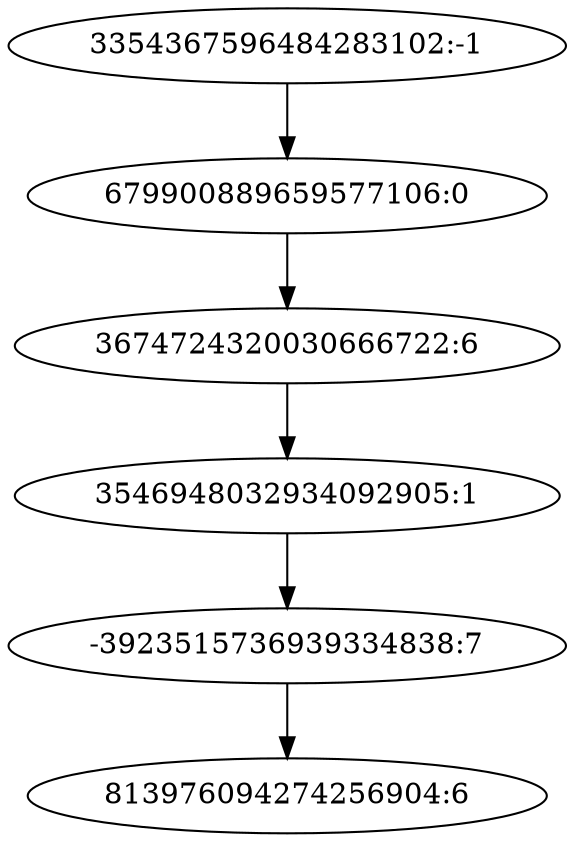 digraph "plots_10/tree_1.dot" {
	0 [label="3354367596484283102:-1"]
	1 [label="679900889659577106:0"]
	2 [label="3674724320030666722:6"]
	3 [label="3546948032934092905:1"]
	4 [label="-3923515736939334838:7"]
	5 [label="813976094274256904:6"]
	4 -> 5
	0 -> 1
	1 -> 2
	3 -> 4
	2 -> 3
}
